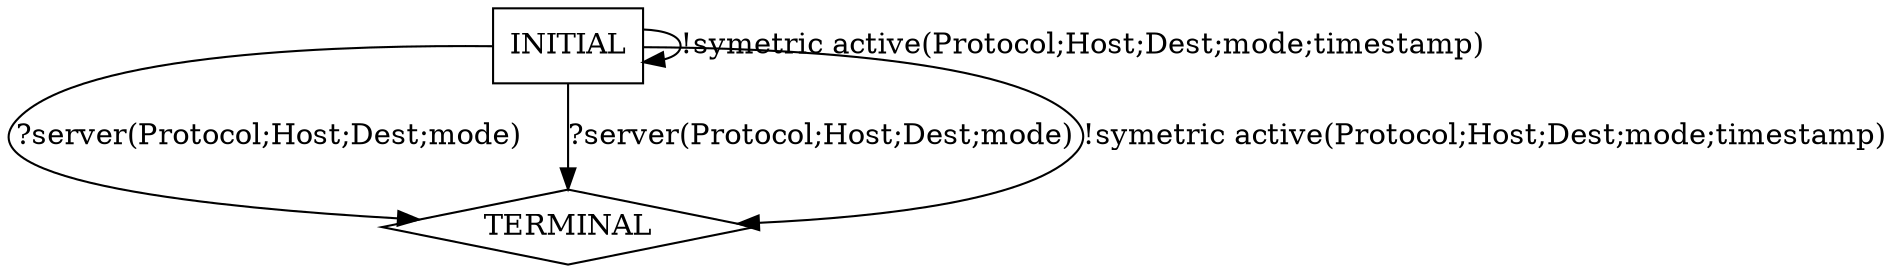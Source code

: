 digraph G {
  0 [label="INITIAL",shape=box];
  1 [label="TERMINAL",shape=diamond];
0->1  [label="?server(Protocol;Host;Dest;mode)"];
0->0  [label="!symetric active(Protocol;Host;Dest;mode;timestamp)"]
0->1  [label="?server(Protocol;Host;Dest;mode)"]
0->1  [label="!symetric active(Protocol;Host;Dest;mode;timestamp)"]
}
